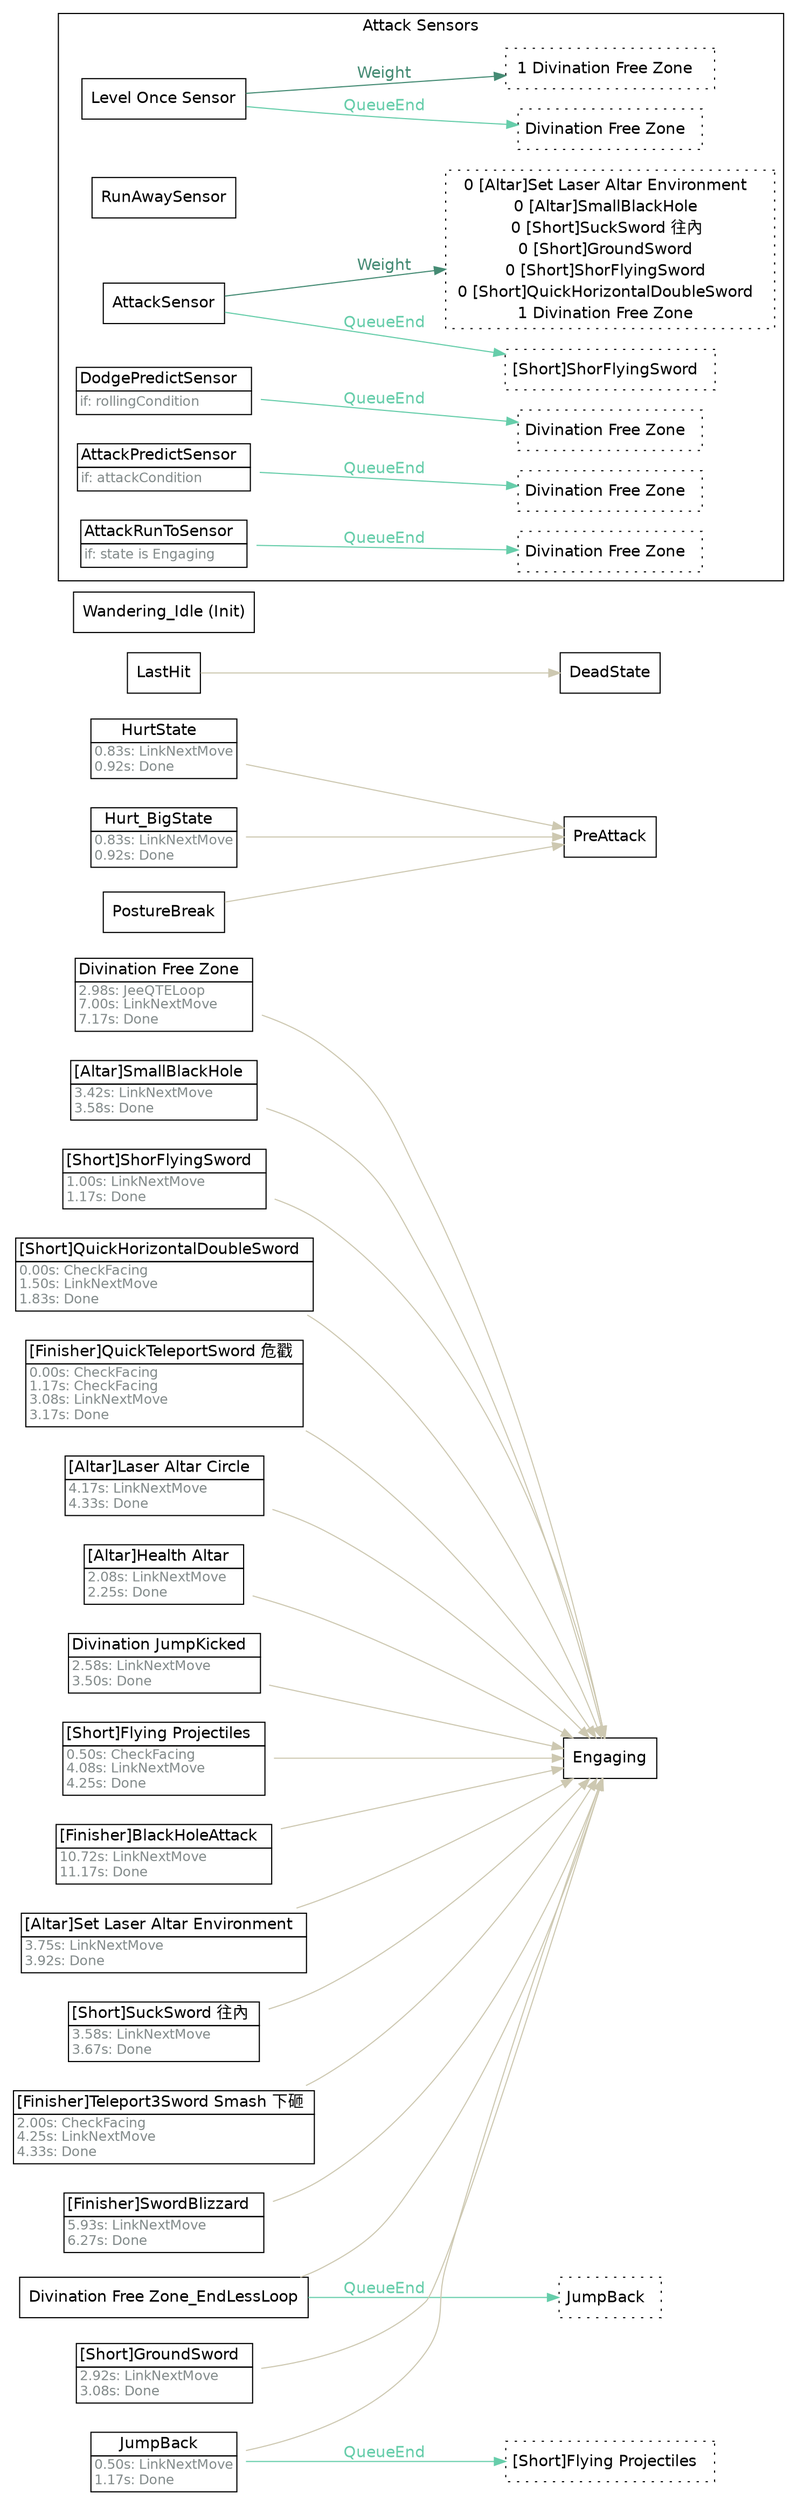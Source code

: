 strict digraph "Foo" {
	"rankdir"="LR";
	node ["shape"="box", "fontname"="Helvetica"];
	edge ["fontname"="Helvetica"];
	"Divination Free Zone" ["shape"="plaintext", "label"=<<TABLE border="0" cellborder="1" cellspacing="0" cellpadding="2"><TR><TD >Divination Free Zone  </TD></TR><TR><TD align="left" balign="left"><FONT point-size="12" color="azure4">2.98s: JeeQTELoop<br/>7.00s: LinkNextMove<br/>7.17s: Done</FONT>  </TD></TR></TABLE>>]
	"Divination Free Zone" -> "Engaging"  ["color"="cornsilk3", "fontcolor"="cornsilk3"]
	"[Altar]SmallBlackHole" ["shape"="plaintext", "label"=<<TABLE border="0" cellborder="1" cellspacing="0" cellpadding="2"><TR><TD >[Altar]SmallBlackHole  </TD></TR><TR><TD align="left" balign="left"><FONT point-size="12" color="azure4">3.42s: LinkNextMove<br/>3.58s: Done</FONT>  </TD></TR></TABLE>>]
	"[Altar]SmallBlackHole" -> "Engaging"  ["color"="cornsilk3", "fontcolor"="cornsilk3"]
	"[Short]ShorFlyingSword" ["shape"="plaintext", "label"=<<TABLE border="0" cellborder="1" cellspacing="0" cellpadding="2"><TR><TD >[Short]ShorFlyingSword  </TD></TR><TR><TD align="left" balign="left"><FONT point-size="12" color="azure4">1.00s: LinkNextMove<br/>1.17s: Done</FONT>  </TD></TR></TABLE>>]
	"[Short]ShorFlyingSword" -> "Engaging"  ["color"="cornsilk3", "fontcolor"="cornsilk3"]
	"[Short]QuickHorizontalDoubleSword" ["shape"="plaintext", "label"=<<TABLE border="0" cellborder="1" cellspacing="0" cellpadding="2"><TR><TD >[Short]QuickHorizontalDoubleSword  </TD></TR><TR><TD align="left" balign="left"><FONT point-size="12" color="azure4">0.00s: CheckFacing<br/>1.50s: LinkNextMove<br/>1.83s: Done</FONT>  </TD></TR></TABLE>>]
	"[Short]QuickHorizontalDoubleSword" -> "Engaging"  ["color"="cornsilk3", "fontcolor"="cornsilk3"]
	"[Finisher]QuickTeleportSword 危戳" ["shape"="plaintext", "label"=<<TABLE border="0" cellborder="1" cellspacing="0" cellpadding="2"><TR><TD >[Finisher]QuickTeleportSword 危戳  </TD></TR><TR><TD align="left" balign="left"><FONT point-size="12" color="azure4">0.00s: CheckFacing<br/>1.17s: CheckFacing<br/>3.08s: LinkNextMove<br/>3.17s: Done</FONT>  </TD></TR></TABLE>>]
	"[Finisher]QuickTeleportSword 危戳" -> "Engaging"  ["color"="cornsilk3", "fontcolor"="cornsilk3"]
	"[Altar]Laser Altar Circle" ["shape"="plaintext", "label"=<<TABLE border="0" cellborder="1" cellspacing="0" cellpadding="2"><TR><TD >[Altar]Laser Altar Circle  </TD></TR><TR><TD align="left" balign="left"><FONT point-size="12" color="azure4">4.17s: LinkNextMove<br/>4.33s: Done</FONT>  </TD></TR></TABLE>>]
	"[Altar]Laser Altar Circle" -> "Engaging"  ["color"="cornsilk3", "fontcolor"="cornsilk3"]
	"[Altar]Health Altar" ["shape"="plaintext", "label"=<<TABLE border="0" cellborder="1" cellspacing="0" cellpadding="2"><TR><TD >[Altar]Health Altar  </TD></TR><TR><TD align="left" balign="left"><FONT point-size="12" color="azure4">2.08s: LinkNextMove<br/>2.25s: Done</FONT>  </TD></TR></TABLE>>]
	"[Altar]Health Altar" -> "Engaging"  ["color"="cornsilk3", "fontcolor"="cornsilk3"]
	"Divination JumpKicked" ["shape"="plaintext", "label"=<<TABLE border="0" cellborder="1" cellspacing="0" cellpadding="2"><TR><TD >Divination JumpKicked  </TD></TR><TR><TD align="left" balign="left"><FONT point-size="12" color="azure4">2.58s: LinkNextMove<br/>3.50s: Done</FONT>  </TD></TR></TABLE>>]
	"Divination JumpKicked" -> "Engaging"  ["color"="cornsilk3", "fontcolor"="cornsilk3"]
	"[Short]Flying Projectiles" ["shape"="plaintext", "label"=<<TABLE border="0" cellborder="1" cellspacing="0" cellpadding="2"><TR><TD >[Short]Flying Projectiles  </TD></TR><TR><TD align="left" balign="left"><FONT point-size="12" color="azure4">0.50s: CheckFacing<br/>4.08s: LinkNextMove<br/>4.25s: Done</FONT>  </TD></TR></TABLE>>]
	"[Short]Flying Projectiles" -> "Engaging"  ["color"="cornsilk3", "fontcolor"="cornsilk3"]
	"[Finisher]BlackHoleAttack" ["shape"="plaintext", "label"=<<TABLE border="0" cellborder="1" cellspacing="0" cellpadding="2"><TR><TD >[Finisher]BlackHoleAttack  </TD></TR><TR><TD align="left" balign="left"><FONT point-size="12" color="azure4">10.72s: LinkNextMove<br/>11.17s: Done</FONT>  </TD></TR></TABLE>>]
	"[Finisher]BlackHoleAttack" -> "Engaging"  ["color"="cornsilk3", "fontcolor"="cornsilk3"]
	"[Altar]Set Laser Altar Environment" ["shape"="plaintext", "label"=<<TABLE border="0" cellborder="1" cellspacing="0" cellpadding="2"><TR><TD >[Altar]Set Laser Altar Environment  </TD></TR><TR><TD align="left" balign="left"><FONT point-size="12" color="azure4">3.75s: LinkNextMove<br/>3.92s: Done</FONT>  </TD></TR></TABLE>>]
	"[Altar]Set Laser Altar Environment" -> "Engaging"  ["color"="cornsilk3", "fontcolor"="cornsilk3"]
	"[Short]SuckSword 往內" ["shape"="plaintext", "label"=<<TABLE border="0" cellborder="1" cellspacing="0" cellpadding="2"><TR><TD >[Short]SuckSword 往內  </TD></TR><TR><TD align="left" balign="left"><FONT point-size="12" color="azure4">3.58s: LinkNextMove<br/>3.67s: Done</FONT>  </TD></TR></TABLE>>]
	"[Short]SuckSword 往內" -> "Engaging"  ["color"="cornsilk3", "fontcolor"="cornsilk3"]
	"[Finisher]Teleport3Sword Smash 下砸" ["shape"="plaintext", "label"=<<TABLE border="0" cellborder="1" cellspacing="0" cellpadding="2"><TR><TD >[Finisher]Teleport3Sword Smash 下砸  </TD></TR><TR><TD align="left" balign="left"><FONT point-size="12" color="azure4">2.00s: CheckFacing<br/>4.25s: LinkNextMove<br/>4.33s: Done</FONT>  </TD></TR></TABLE>>]
	"[Finisher]Teleport3Sword Smash 下砸" -> "Engaging"  ["color"="cornsilk3", "fontcolor"="cornsilk3"]
	"[Finisher]SwordBlizzard" ["shape"="plaintext", "label"=<<TABLE border="0" cellborder="1" cellspacing="0" cellpadding="2"><TR><TD >[Finisher]SwordBlizzard  </TD></TR><TR><TD align="left" balign="left"><FONT point-size="12" color="azure4">5.93s: LinkNextMove<br/>6.27s: Done</FONT>  </TD></TR></TABLE>>]
	"[Finisher]SwordBlizzard" -> "Engaging"  ["color"="cornsilk3", "fontcolor"="cornsilk3"]
	"Divination Free Zone_EndLessLoop" ["label"="Divination Free Zone_EndLessLoop"]
	"Divination Free Zone_EndLessLoop" -> "Engaging"  ["color"="cornsilk3", "fontcolor"="cornsilk3"]
	"Divination Free Zone_EndLessLoop_linked" ["shape"="box", "style"="dotted", "label"=<<TABLE border="0" cellborder="0" cellspacing="0" cellpadding="2"><TR><TD>JumpBack  </TD></TR></TABLE>>, "margin"="0.05"]
	"Divination Free Zone_EndLessLoop" -> "Divination Free Zone_EndLessLoop_linked"  ["label"="QueueEnd", "color"="aquamarine3", "fontcolor"="aquamarine3"]
	"[Short]GroundSword" ["shape"="plaintext", "label"=<<TABLE border="0" cellborder="1" cellspacing="0" cellpadding="2"><TR><TD >[Short]GroundSword  </TD></TR><TR><TD align="left" balign="left"><FONT point-size="12" color="azure4">2.92s: LinkNextMove<br/>3.08s: Done</FONT>  </TD></TR></TABLE>>]
	"[Short]GroundSword" -> "Engaging"  ["color"="cornsilk3", "fontcolor"="cornsilk3"]
	"HurtState" ["shape"="plaintext", "label"=<<TABLE border="0" cellborder="1" cellspacing="0" cellpadding="2"><TR><TD >HurtState  </TD></TR><TR><TD align="left" balign="left"><FONT point-size="12" color="azure4">0.83s: LinkNextMove<br/>0.92s: Done</FONT>  </TD></TR></TABLE>>]
	"HurtState" -> "PreAttack"  ["color"="cornsilk3", "fontcolor"="cornsilk3"]
	"Hurt_BigState" ["shape"="plaintext", "label"=<<TABLE border="0" cellborder="1" cellspacing="0" cellpadding="2"><TR><TD >Hurt_BigState  </TD></TR><TR><TD align="left" balign="left"><FONT point-size="12" color="azure4">0.83s: LinkNextMove<br/>0.92s: Done</FONT>  </TD></TR></TABLE>>]
	"Hurt_BigState" -> "PreAttack"  ["color"="cornsilk3", "fontcolor"="cornsilk3"]
	"JumpBack" ["shape"="plaintext", "label"=<<TABLE border="0" cellborder="1" cellspacing="0" cellpadding="2"><TR><TD >JumpBack  </TD></TR><TR><TD align="left" balign="left"><FONT point-size="12" color="azure4">0.50s: LinkNextMove<br/>1.17s: Done</FONT>  </TD></TR></TABLE>>]
	"JumpBack" -> "Engaging"  ["color"="cornsilk3", "fontcolor"="cornsilk3"]
	"JumpBack_linked" ["shape"="box", "style"="dotted", "label"=<<TABLE border="0" cellborder="0" cellspacing="0" cellpadding="2"><TR><TD>[Short]Flying Projectiles  </TD></TR></TABLE>>, "margin"="0.05"]
	"JumpBack" -> "JumpBack_linked"  ["label"="QueueEnd", "color"="aquamarine3", "fontcolor"="aquamarine3"]
	"LastHit" ["label"="LastHit"]
	"LastHit" -> "DeadState"  ["color"="cornsilk3", "fontcolor"="cornsilk3"]
	"PostureBreak" ["label"="PostureBreak"]
	"PostureBreak" -> "PreAttack"  ["color"="cornsilk3", "fontcolor"="cornsilk3"]
	"Wandering_Idle" ["label"="Wandering_Idle (Init)"]
	subgraph "cluster_attacksensors" {
		"rank"="sink";
		"label"="Attack Sensors";
		"fontname"="Helvetica";
		"Level Once Sensor" ["label"="Level Once Sensor"]
		"Level Once Sensor_linked" ["shape"="box", "style"="dotted", "label"=<<TABLE border="0" cellborder="0" cellspacing="0" cellpadding="2"><TR><TD>Divination Free Zone  </TD></TR></TABLE>>, "margin"="0.05"]
		"Level Once Sensor" -> "Level Once Sensor_linked"  ["label"="QueueEnd", "color"="aquamarine3", "fontcolor"="aquamarine3"]
		"Level Once Sensor_mustuse" ["shape"="box", "style"="dotted", "label"=<<TABLE border="0" cellborder="0" cellspacing="0" cellpadding="2"><TR><TD>1 Divination Free Zone  </TD></TR></TABLE>>]
		"Level Once Sensor" -> "Level Once Sensor_mustuse"  ["label"="Weight", "color"="aquamarine4", "fontcolor"="aquamarine4"]
		"RunAwaySensor" ["label"="RunAwaySensor"]
		"AttackSensor" ["label"="AttackSensor"]
		"AttackSensor_linked" ["shape"="box", "style"="dotted", "label"=<<TABLE border="0" cellborder="0" cellspacing="0" cellpadding="2"><TR><TD>[Short]ShorFlyingSword  </TD></TR></TABLE>>, "margin"="0.05"]
		"AttackSensor" -> "AttackSensor_linked"  ["label"="QueueEnd", "color"="aquamarine3", "fontcolor"="aquamarine3"]
		"AttackSensor_mustuse" ["shape"="box", "style"="dotted", "label"=<<TABLE border="0" cellborder="0" cellspacing="0" cellpadding="2"><TR><TD>0 [Altar]Set Laser Altar Environment  </TD></TR><TR><TD>0 [Altar]SmallBlackHole  </TD></TR><TR><TD>0 [Short]SuckSword 往內  </TD></TR><TR><TD>0 [Short]GroundSword  </TD></TR><TR><TD>0 [Short]ShorFlyingSword  </TD></TR><TR><TD>0 [Short]QuickHorizontalDoubleSword  </TD></TR><TR><TD>1 Divination Free Zone  </TD></TR></TABLE>>]
		"AttackSensor" -> "AttackSensor_mustuse"  ["label"="Weight", "color"="aquamarine4", "fontcolor"="aquamarine4"]
		"DodgePredictSensor" ["shape"="plaintext", "label"=<<TABLE border="0" cellborder="1" cellspacing="0" cellpadding="2"><TR><TD >DodgePredictSensor  </TD></TR><TR><TD align="left" balign="left"><FONT point-size="12" color="azure4">if: rollingCondition</FONT>  </TD></TR></TABLE>>]
		"DodgePredictSensor_linked" ["shape"="box", "style"="dotted", "label"=<<TABLE border="0" cellborder="0" cellspacing="0" cellpadding="2"><TR><TD>Divination Free Zone  </TD></TR></TABLE>>, "margin"="0.05"]
		"DodgePredictSensor" -> "DodgePredictSensor_linked"  ["label"="QueueEnd", "color"="aquamarine3", "fontcolor"="aquamarine3"]
		"AttackPredictSensor" ["shape"="plaintext", "label"=<<TABLE border="0" cellborder="1" cellspacing="0" cellpadding="2"><TR><TD >AttackPredictSensor  </TD></TR><TR><TD align="left" balign="left"><FONT point-size="12" color="azure4">if: attackCondition</FONT>  </TD></TR></TABLE>>]
		"AttackPredictSensor_linked" ["shape"="box", "style"="dotted", "label"=<<TABLE border="0" cellborder="0" cellspacing="0" cellpadding="2"><TR><TD>Divination Free Zone  </TD></TR></TABLE>>, "margin"="0.05"]
		"AttackPredictSensor" -> "AttackPredictSensor_linked"  ["label"="QueueEnd", "color"="aquamarine3", "fontcolor"="aquamarine3"]
		"AttackRunToSensor" ["shape"="plaintext", "label"=<<TABLE border="0" cellborder="1" cellspacing="0" cellpadding="2"><TR><TD >AttackRunToSensor  </TD></TR><TR><TD align="left" balign="left"><FONT point-size="12" color="azure4">if: state is Engaging</FONT>  </TD></TR></TABLE>>]
		"AttackRunToSensor_linked" ["shape"="box", "style"="dotted", "label"=<<TABLE border="0" cellborder="0" cellspacing="0" cellpadding="2"><TR><TD>Divination Free Zone  </TD></TR></TABLE>>, "margin"="0.05"]
		"AttackRunToSensor" -> "AttackRunToSensor_linked"  ["label"="QueueEnd", "color"="aquamarine3", "fontcolor"="aquamarine3"]
	}
	
}
